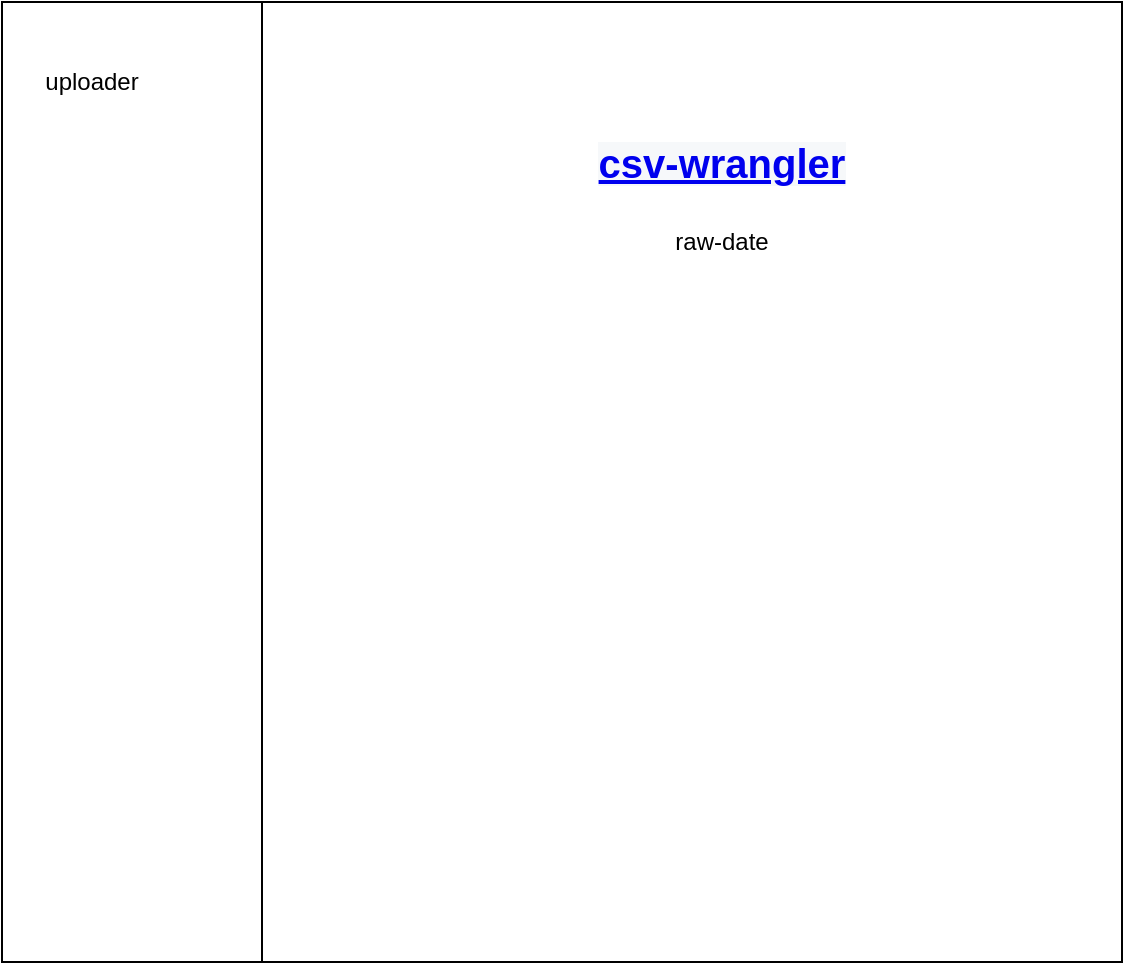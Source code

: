 <mxfile version="12.2.4"><diagram id="ejsk2TSNC6yW0nz2PM-J"><mxGraphModel dx="584" dy="548" grid="1" gridSize="10" guides="1" tooltips="1" connect="1" arrows="1" fold="1" page="1" pageScale="1" pageWidth="850" pageHeight="1100" math="0" shadow="0"><root><mxCell id="0"/><mxCell id="1" parent="0"/><mxCell id="2" value="" style="rounded=0;whiteSpace=wrap;html=1;" vertex="1" parent="1"><mxGeometry y="10" width="560" height="480" as="geometry"/></mxCell><mxCell id="3" value="&lt;a href=&quot;https://github.com/streamlit/example-app-csv-wrangler&quot; style=&quot;box-sizing: border-box ; background-color: rgb(246 , 248 , 250) ; transition: 80ms cubic-bezier(0.33 , 1 , 0.68 , 1) 0s , 0s ease 0s , 0s ease 0s , 0s ease 0s ; font-family: , &amp;#34;system-ui&amp;#34; , &amp;#34;segoe ui&amp;#34; , &amp;#34;helvetica&amp;#34; , &amp;#34;arial&amp;#34; , sans-serif , &amp;#34;apple color emoji&amp;#34; , &amp;#34;segoe ui emoji&amp;#34; ; font-size: 20px ; font-weight: 600&quot;&gt;csv-wrangler&lt;/a&gt;" style="text;html=1;strokeColor=none;fillColor=none;align=center;verticalAlign=middle;whiteSpace=wrap;rounded=0;" vertex="1" parent="1"><mxGeometry x="260" y="80" width="200" height="20" as="geometry"/></mxCell><mxCell id="5" value="" style="rounded=0;whiteSpace=wrap;html=1;" vertex="1" parent="1"><mxGeometry y="10" width="130" height="480" as="geometry"/></mxCell><mxCell id="6" value="uploader" style="text;html=1;strokeColor=none;fillColor=none;align=center;verticalAlign=middle;whiteSpace=wrap;rounded=0;" vertex="1" parent="1"><mxGeometry x="25" y="40" width="40" height="20" as="geometry"/></mxCell><mxCell id="7" value="raw-date" style="text;html=1;strokeColor=none;fillColor=none;align=center;verticalAlign=middle;whiteSpace=wrap;rounded=0;" vertex="1" parent="1"><mxGeometry x="320" y="120" width="80" height="20" as="geometry"/></mxCell></root></mxGraphModel></diagram></mxfile>